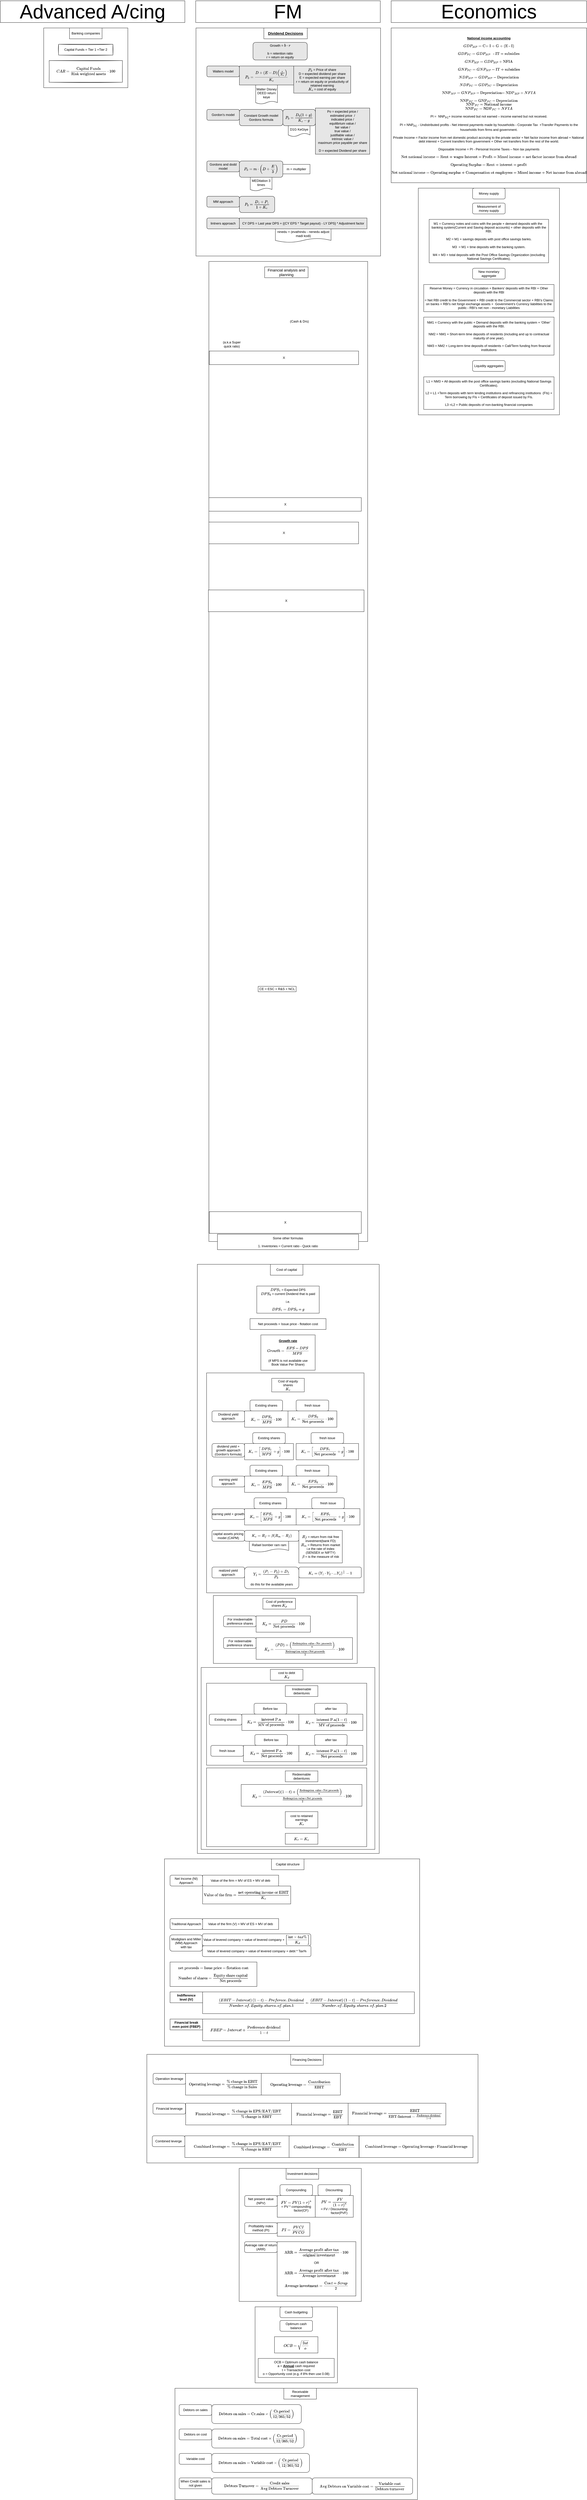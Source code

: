 <mxfile version="15.7.4" type="github"><diagram id="jhTEXQ1eLOPSTr9Yi_61" name="Page-1"><mxGraphModel dx="10997" dy="4533" grid="1" gridSize="10" guides="1" tooltips="1" connect="1" arrows="1" fold="1" page="1" pageScale="1" pageWidth="850" pageHeight="1100" math="1" shadow="0"><root><mxCell id="0"/><mxCell id="1" parent="0"/><mxCell id="O62dr573NKm8FtzhOf2Q-1" value="" style="rounded=0;whiteSpace=wrap;html=1;" parent="1" vertex="1"><mxGeometry x="-470" y="690" width="520" height="835" as="geometry"/></mxCell><mxCell id="O62dr573NKm8FtzhOf2Q-2" value="" style="rounded=0;whiteSpace=wrap;html=1;" parent="1" vertex="1"><mxGeometry x="-1366.45" y="8794" width="893.3" height="410" as="geometry"/></mxCell><mxCell id="O62dr573NKm8FtzhOf2Q-3" value="" style="rounded=0;whiteSpace=wrap;html=1;" parent="1" vertex="1"><mxGeometry x="-1071.3" y="8494" width="303.5" height="280" as="geometry"/></mxCell><mxCell id="O62dr573NKm8FtzhOf2Q-4" value="" style="rounded=0;whiteSpace=wrap;html=1;" parent="1" vertex="1"><mxGeometry x="-1130" y="7984" width="450" height="490" as="geometry"/></mxCell><mxCell id="O62dr573NKm8FtzhOf2Q-5" value="" style="rounded=0;whiteSpace=wrap;html=1;" parent="1" vertex="1"><mxGeometry x="-1470" y="7564" width="1220" height="400" as="geometry"/></mxCell><mxCell id="O62dr573NKm8FtzhOf2Q-6" value="" style="rounded=0;whiteSpace=wrap;html=1;" parent="1" vertex="1"><mxGeometry x="-1405" y="6844" width="940" height="690" as="geometry"/></mxCell><mxCell id="O62dr573NKm8FtzhOf2Q-7" value="" style="rounded=0;whiteSpace=wrap;html=1;" parent="1" vertex="1"><mxGeometry x="-1284" y="4654" width="670" height="2170" as="geometry"/></mxCell><mxCell id="O62dr573NKm8FtzhOf2Q-8" value="" style="rounded=0;whiteSpace=wrap;html=1;" parent="1" vertex="1"><mxGeometry x="-1270" y="6139" width="640" height="670" as="geometry"/></mxCell><mxCell id="O62dr573NKm8FtzhOf2Q-9" value="" style="rounded=0;whiteSpace=wrap;html=1;" parent="1" vertex="1"><mxGeometry x="-1250" y="6509" width="590" height="290" as="geometry"/></mxCell><mxCell id="O62dr573NKm8FtzhOf2Q-10" value="" style="rounded=0;whiteSpace=wrap;html=1;" parent="1" vertex="1"><mxGeometry x="-1250" y="6197" width="590" height="302" as="geometry"/></mxCell><mxCell id="O62dr573NKm8FtzhOf2Q-11" value="" style="rounded=0;whiteSpace=wrap;html=1;" parent="1" vertex="1"><mxGeometry x="-1225" y="5874" width="530" height="250" as="geometry"/></mxCell><mxCell id="O62dr573NKm8FtzhOf2Q-12" value="" style="rounded=0;whiteSpace=wrap;html=1;" parent="1" vertex="1"><mxGeometry x="-1250" y="5054" width="580" height="810" as="geometry"/></mxCell><mxCell id="O62dr573NKm8FtzhOf2Q-13" value="" style="rounded=0;whiteSpace=wrap;html=1;" parent="1" vertex="1"><mxGeometry x="-1241.5" y="960" width="585" height="3610" as="geometry"/></mxCell><mxCell id="O62dr573NKm8FtzhOf2Q-14" value="" style="rounded=0;whiteSpace=wrap;html=1;" parent="1" vertex="1"><mxGeometry x="-1850" y="100" width="310" height="220" as="geometry"/></mxCell><mxCell id="O62dr573NKm8FtzhOf2Q-17" value="&lt;div&gt;&lt;u&gt;&lt;b&gt;National income accounting&lt;/b&gt;&lt;/u&gt;&lt;br&gt;&lt;/div&gt;&lt;div&gt;&lt;br&gt;&lt;/div&gt;&lt;div&gt;`GDP_(MP) = \text{C+ I + G + (E - I)}`&lt;/div&gt;&lt;div&gt;&lt;br&gt;&lt;/div&gt;&lt;div&gt;`GDP_(FC)= GDP_(MP)\text{ - IT + subsidies}`&lt;/div&gt;&lt;div&gt;&lt;br&gt;&lt;/div&gt;&lt;div&gt;&lt;div&gt;`GNP_(MP) = GDP_(MP) + \text{NFIA}`&lt;/div&gt;&lt;div&gt;&lt;br&gt;&lt;/div&gt;&lt;div&gt;&lt;div&gt;`GNP_(FC) = GNP_(MP) - \text{IT + subsidies}`&lt;/div&gt;&lt;div&gt;&lt;br&gt;&lt;/div&gt;&lt;/div&gt;&lt;/div&gt;&lt;div&gt;`NDP_(MP) = GDP_(MP) - \text{Depreciation}`&lt;/div&gt;&lt;div&gt;&lt;br&gt;&lt;/div&gt;&lt;div&gt;`NDP_(FC) = GDP_(FC) - \text{Depreciation}`&lt;/div&gt;&lt;div&gt;&lt;br&gt;&lt;/div&gt;&lt;div&gt;&lt;div&gt;`\text{NNP}_(MP) = GNP_(MP) - \text{Depreciation}``= \text{NDP}_(MP)+NFIA`&lt;/div&gt;&lt;div&gt;&lt;br&gt;&lt;/div&gt;&lt;/div&gt;&lt;div&gt;`\text{NNP}_(FC) = \text{GNP}_(FC) - \text{Depreciation}`&lt;br&gt;`\text{NNP}_(FC)= \text{National income}`&lt;br&gt;`\text{NNP}_(FC)= \text{NDP}_(FC)+NFIA`&lt;/div&gt;&lt;div&gt;&lt;br&gt;&lt;/div&gt;&lt;div&gt;PI =&amp;nbsp; NNP&lt;sub&gt;FC&lt;/sub&gt;+ income received but not earned – income earned but not received.&lt;/div&gt;&lt;div&gt;&lt;br&gt;&lt;/div&gt;&lt;div&gt;&lt;div&gt;PI = NNP&lt;sub&gt;FC&lt;/sub&gt; - Undistributed profits - Net interest payments made by households - Corporate Tax&amp;nbsp; +Transfer Payments to the households from firms and government.&lt;/div&gt;&lt;div&gt;&lt;br&gt;&lt;/div&gt;&lt;div&gt;Private Income = Factor income from net domestic product accruing to the private sector + Net factor income from abroad + National&amp;nbsp; debt interest + Current transfers from government + Other net transfers from the rest of the world.&lt;/div&gt;&lt;div&gt;&lt;br&gt;&lt;/div&gt;&lt;/div&gt;&lt;div&gt;Disposable Income = PI - Personal Income Taxes – Non tax payments&lt;/div&gt;&lt;div&gt;&lt;br&gt;&lt;/div&gt;&lt;div&gt;`\text{Net national income} = \text{Rent + wages Interest + Profit + Mixed income + net factor income from abroad} `&lt;/div&gt;&lt;div&gt;&lt;br&gt;&lt;/div&gt;&lt;div&gt;`\text{Operating Surplus = Rent + interest + profit}`&lt;/div&gt;&lt;div&gt;&lt;br&gt;&lt;/div&gt;&lt;div&gt;`\text{Net national income} = \text{Operating surplus + Compensation ot employees + Mixed income + Net income from abroad}`&lt;br&gt;&lt;/div&gt;" style="rounded=0;whiteSpace=wrap;html=1;" parent="1" vertex="1"><mxGeometry x="-570" y="100" width="720" height="570" as="geometry"/></mxCell><mxCell id="O62dr573NKm8FtzhOf2Q-18" value="&lt;font style=&quot;font-size: 72px&quot;&gt;Economics&lt;/font&gt;" style="rounded=0;whiteSpace=wrap;html=1;" parent="1" vertex="1"><mxGeometry x="-570" width="720" height="80" as="geometry"/></mxCell><mxCell id="O62dr573NKm8FtzhOf2Q-19" value="&lt;font style=&quot;font-size: 72px&quot;&gt;FM&lt;/font&gt;" style="rounded=0;whiteSpace=wrap;html=1;" parent="1" vertex="1"><mxGeometry x="-1290" width="680" height="80" as="geometry"/></mxCell><mxCell id="O62dr573NKm8FtzhOf2Q-20" value="" style="group" parent="1" vertex="1" connectable="0"><mxGeometry x="-1289" y="100" width="680" height="840" as="geometry"/></mxCell><mxCell id="O62dr573NKm8FtzhOf2Q-21" value="" style="rounded=0;whiteSpace=wrap;html=1;fontSize=72;" parent="O62dr573NKm8FtzhOf2Q-20" vertex="1"><mxGeometry width="680" height="840" as="geometry"/></mxCell><mxCell id="O62dr573NKm8FtzhOf2Q-22" value="Gordons and dodd model" style="rounded=1;whiteSpace=wrap;html=1;fillColor=#E6E6E6;" parent="O62dr573NKm8FtzhOf2Q-20" vertex="1"><mxGeometry x="40" y="490" width="120" height="40" as="geometry"/></mxCell><mxCell id="O62dr573NKm8FtzhOf2Q-23" value="Gordon's model" style="rounded=1;whiteSpace=wrap;html=1;fillColor=#E6E6E6;" parent="O62dr573NKm8FtzhOf2Q-20" vertex="1"><mxGeometry x="40" y="300" width="120" height="40" as="geometry"/></mxCell><mxCell id="O62dr573NKm8FtzhOf2Q-24" value="Walters model" style="rounded=1;whiteSpace=wrap;html=1;fillColor=#E6E6E6;" parent="O62dr573NKm8FtzhOf2Q-20" vertex="1"><mxGeometry x="40" y="140" width="120" height="40" as="geometry"/></mxCell><mxCell id="O62dr573NKm8FtzhOf2Q-25" value="MM approach" style="rounded=1;whiteSpace=wrap;html=1;fillColor=#E6E6E6;" parent="O62dr573NKm8FtzhOf2Q-20" vertex="1"><mxGeometry x="40" y="620" width="120" height="40" as="geometry"/></mxCell><mxCell id="O62dr573NKm8FtzhOf2Q-26" value="lintners approach" style="rounded=1;whiteSpace=wrap;html=1;fillColor=#E6E6E6;" parent="O62dr573NKm8FtzhOf2Q-20" vertex="1"><mxGeometry x="40" y="700" width="120" height="40" as="geometry"/></mxCell><mxCell id="O62dr573NKm8FtzhOf2Q-27" value="&lt;div&gt;Po = expected price / &lt;br&gt;&lt;/div&gt;&lt;div&gt;estimated price&amp;nbsp; / &lt;br&gt;&lt;/div&gt;&lt;div&gt;indicated price / &lt;br&gt;&lt;/div&gt;&lt;div&gt;equilibrium value /&lt;/div&gt;&lt;div&gt; fair value /&lt;/div&gt;&lt;div&gt; true value /&lt;/div&gt;&lt;div&gt; justifiable value /&lt;/div&gt;&lt;div&gt; intrinsic value /&lt;/div&gt;&lt;div&gt; maximum price payable per share&lt;/div&gt;&lt;br&gt;D = expected Dividend per share" style="rounded=0;whiteSpace=wrap;html=1;fillColor=#E6E6E6;" parent="O62dr573NKm8FtzhOf2Q-20" vertex="1"><mxGeometry x="440" y="295" width="200" height="170" as="geometry"/></mxCell><mxCell id="O62dr573NKm8FtzhOf2Q-28" value="&lt;div&gt;Constant Growth model&lt;/div&gt;&lt;div&gt;Gordons formula&lt;br&gt;&lt;/div&gt;" style="rounded=1;whiteSpace=wrap;html=1;fillColor=#E6E6E6;" parent="O62dr573NKm8FtzhOf2Q-20" vertex="1"><mxGeometry x="160" y="300" width="160" height="60" as="geometry"/></mxCell><mxCell id="O62dr573NKm8FtzhOf2Q-29" value="`P_0 = (D_0(1+g))/(K_e-g)`" style="rounded=1;whiteSpace=wrap;html=1;fillColor=#E6E6E6;" parent="O62dr573NKm8FtzhOf2Q-20" vertex="1"><mxGeometry x="320" y="300" width="120" height="60" as="geometry"/></mxCell><mxCell id="O62dr573NKm8FtzhOf2Q-30" value="`P_0 = (D + (E-D)(r/K_e))/K_e `" style="rounded=0;whiteSpace=wrap;html=1;fillColor=#E6E6E6;" parent="O62dr573NKm8FtzhOf2Q-20" vertex="1"><mxGeometry x="160" y="140" width="200" height="70" as="geometry"/></mxCell><mxCell id="O62dr573NKm8FtzhOf2Q-31" value="&lt;div&gt;`P_0` = Price of share&lt;br&gt;&lt;/div&gt;&lt;div&gt;D = expected dividend per share&lt;br&gt;&lt;/div&gt;&lt;div&gt;E = expected earning per share&lt;br&gt;&lt;/div&gt;&lt;div&gt;r = return on equity or productivity of retained earning&lt;/div&gt;&lt;div&gt;`K_e` = cost of equity&lt;br&gt;&lt;/div&gt;" style="rounded=0;whiteSpace=wrap;html=1;fillColor=#E6E6E6;" parent="O62dr573NKm8FtzhOf2Q-20" vertex="1"><mxGeometry x="360" y="140" width="210" height="100" as="geometry"/></mxCell><mxCell id="O62dr573NKm8FtzhOf2Q-32" value="`P_0 = (D_1 + P_1)/(1 + K_e)`" style="rounded=1;whiteSpace=wrap;html=1;fillColor=#E6E6E6;" parent="O62dr573NKm8FtzhOf2Q-20" vertex="1"><mxGeometry x="160" y="620" width="130" height="60" as="geometry"/></mxCell><mxCell id="O62dr573NKm8FtzhOf2Q-33" value="`P_0 = m * (D+E/3)`" style="rounded=1;whiteSpace=wrap;html=1;fillColor=#E6E6E6;" parent="O62dr573NKm8FtzhOf2Q-20" vertex="1"><mxGeometry x="160" y="490" width="160" height="60" as="geometry"/></mxCell><mxCell id="O62dr573NKm8FtzhOf2Q-34" value="m = multiplier" style="rounded=0;whiteSpace=wrap;html=1;" parent="O62dr573NKm8FtzhOf2Q-20" vertex="1"><mxGeometry x="320" y="502.5" width="100" height="35" as="geometry"/></mxCell><mxCell id="O62dr573NKm8FtzhOf2Q-35" value="&lt;div&gt;Growth = `b * r`&lt;/div&gt;&lt;div&gt;&lt;br&gt;&lt;/div&gt;&lt;div&gt;b = retention ratio&lt;/div&gt;&lt;div&gt;r = return on equity&lt;br&gt;&lt;/div&gt;" style="rounded=1;whiteSpace=wrap;html=1;fillColor=#E6E6E6;" parent="O62dr573NKm8FtzhOf2Q-20" vertex="1"><mxGeometry x="210" y="53" width="200" height="65" as="geometry"/></mxCell><mxCell id="O62dr573NKm8FtzhOf2Q-36" value="CY DPS = Last year DPS + {(CY EPS * Target payout) - LY DPS} * Adjustment factor" style="rounded=0;whiteSpace=wrap;html=1;fillColor=#E6E6E6;" parent="O62dr573NKm8FtzhOf2Q-20" vertex="1"><mxGeometry x="160" y="700" width="470" height="40" as="geometry"/></mxCell><mxCell id="O62dr573NKm8FtzhOf2Q-37" value="D1G KeGiye" style="shape=document;whiteSpace=wrap;html=1;boundedLbl=1;" parent="O62dr573NKm8FtzhOf2Q-20" vertex="1"><mxGeometry x="340" y="360" width="80" height="40" as="geometry"/></mxCell><mxCell id="O62dr573NKm8FtzhOf2Q-38" value="Walter Disney DEED return keye " style="shape=document;whiteSpace=wrap;html=1;boundedLbl=1;size=0.143;" parent="O62dr573NKm8FtzhOf2Q-20" vertex="1"><mxGeometry x="220" y="210" width="80" height="70" as="geometry"/></mxCell><mxCell id="O62dr573NKm8FtzhOf2Q-39" value="MEDitation 3 times" style="shape=document;whiteSpace=wrap;html=1;boundedLbl=1;size=0.2;" parent="O62dr573NKm8FtzhOf2Q-20" vertex="1"><mxGeometry x="200" y="550" width="80" height="50" as="geometry"/></mxCell><mxCell id="O62dr573NKm8FtzhOf2Q-40" value="ninedu + (evathindu - nenedu adjust madi kodi)" style="shape=document;whiteSpace=wrap;html=1;boundedLbl=1;" parent="O62dr573NKm8FtzhOf2Q-20" vertex="1"><mxGeometry x="292.5" y="740" width="205" height="50" as="geometry"/></mxCell><mxCell id="O62dr573NKm8FtzhOf2Q-41" value="&lt;u&gt;&lt;b&gt;Dividend Decisions&lt;/b&gt;&lt;/u&gt;" style="rounded=0;whiteSpace=wrap;html=1;fontSize=14;" parent="O62dr573NKm8FtzhOf2Q-20" vertex="1"><mxGeometry x="250" width="160" height="40" as="geometry"/></mxCell><mxCell id="O62dr573NKm8FtzhOf2Q-88" value="&amp;nbsp;" style="text;whiteSpace=wrap;html=1;fontSize=14;" parent="1" vertex="1"><mxGeometry x="-1130" y="870" width="30" height="30" as="geometry"/></mxCell><mxCell id="O62dr573NKm8FtzhOf2Q-140" value="Capital Funds = Tier 1 +Tier 2" style="rounded=0;whiteSpace=wrap;html=1;comic=0;pointerEvents=1;sketch=1;" parent="1" vertex="1"><mxGeometry x="-1795" y="160" width="200" height="40" as="geometry"/></mxCell><mxCell id="O62dr573NKm8FtzhOf2Q-141" value="`CAR = \text{Capital Funds}/\text{Risk weighted assets}*100`" style="rounded=0;whiteSpace=wrap;html=1;comic=0;pointerEvents=1;sketch=1;" parent="1" vertex="1"><mxGeometry x="-1830" y="220" width="270" height="80" as="geometry"/></mxCell><mxCell id="O62dr573NKm8FtzhOf2Q-142" value="Banking companies" style="rounded=0;whiteSpace=wrap;html=1;" parent="1" vertex="1"><mxGeometry x="-1755" y="100" width="120" height="40" as="geometry"/></mxCell><mxCell id="O62dr573NKm8FtzhOf2Q-143" value="&lt;font style=&quot;font-size: 72px&quot;&gt;Advanced A/cing&lt;br&gt;&lt;/font&gt;" style="rounded=0;whiteSpace=wrap;html=1;" parent="1" vertex="1"><mxGeometry x="-2010" width="680" height="80" as="geometry"/></mxCell><mxCell id="O62dr573NKm8FtzhOf2Q-150" value="&lt;div&gt;Some other formulas&lt;/div&gt;&lt;div&gt;&lt;br&gt;&lt;/div&gt;&lt;div&gt;1. Inventories = Current ratio - Quick ratio&lt;br&gt;&lt;/div&gt;" style="rounded=0;whiteSpace=wrap;html=1;" parent="1" vertex="1"><mxGeometry x="-1210" y="4543" width="520" height="57" as="geometry"/></mxCell><mxCell id="O62dr573NKm8FtzhOf2Q-151" value="Financial analysis and planning" style="rounded=0;whiteSpace=wrap;html=1;fontSize=14;" parent="1" vertex="1"><mxGeometry x="-1036" y="980" width="160" height="40" as="geometry"/></mxCell><mxCell id="O62dr573NKm8FtzhOf2Q-152" value="&lt;div&gt;Cost of equity &lt;br&gt;&lt;/div&gt;&lt;div&gt;shares&lt;/div&gt;&lt;div&gt;&lt;b&gt;`K_e`&lt;/b&gt;&lt;br&gt;&lt;/div&gt;" style="rounded=0;whiteSpace=wrap;html=1;" parent="1" vertex="1"><mxGeometry x="-1010" y="5074" width="120" height="50" as="geometry"/></mxCell><mxCell id="O62dr573NKm8FtzhOf2Q-153" value="Cost of preference shares `K_p`" style="rounded=0;whiteSpace=wrap;html=1;" parent="1" vertex="1"><mxGeometry x="-1042.5" y="5884" width="120" height="40" as="geometry"/></mxCell><mxCell id="O62dr573NKm8FtzhOf2Q-154" value="&lt;div&gt;cost to debt&lt;br&gt;&lt;/div&gt;&lt;div&gt;`K_d`&lt;br&gt;&lt;/div&gt;" style="rounded=0;whiteSpace=wrap;html=1;" parent="1" vertex="1"><mxGeometry x="-1015" y="6146" width="120" height="40" as="geometry"/></mxCell><mxCell id="O62dr573NKm8FtzhOf2Q-155" value="Existing shares" style="rounded=1;whiteSpace=wrap;html=1;" parent="1" vertex="1"><mxGeometry x="-1090" y="5154" width="120" height="40" as="geometry"/></mxCell><mxCell id="O62dr573NKm8FtzhOf2Q-156" value="fresh issue" style="rounded=1;whiteSpace=wrap;html=1;" parent="1" vertex="1"><mxGeometry x="-920" y="5154" width="120" height="40" as="geometry"/></mxCell><mxCell id="O62dr573NKm8FtzhOf2Q-157" value="realized yield approach" style="rounded=1;whiteSpace=wrap;html=1;" parent="1" vertex="1"><mxGeometry x="-1230" y="5769" width="120" height="40" as="geometry"/></mxCell><mxCell id="O62dr573NKm8FtzhOf2Q-158" value="Dividend yield approach" style="rounded=1;whiteSpace=wrap;html=1;" parent="1" vertex="1"><mxGeometry x="-1230" y="5194" width="120" height="40" as="geometry"/></mxCell><mxCell id="O62dr573NKm8FtzhOf2Q-159" value="capital assets pricing model (CAPM)" style="rounded=1;whiteSpace=wrap;html=1;" parent="1" vertex="1"><mxGeometry x="-1230" y="5634" width="120" height="40" as="geometry"/></mxCell><mxCell id="O62dr573NKm8FtzhOf2Q-160" value="&lt;div&gt;dividend yield + growth approach&lt;/div&gt;&lt;div&gt;(Gordon's formula)&lt;br&gt;&lt;/div&gt;" style="rounded=1;whiteSpace=wrap;html=1;" parent="1" vertex="1"><mxGeometry x="-1230" y="5314" width="120" height="50" as="geometry"/></mxCell><mxCell id="O62dr573NKm8FtzhOf2Q-161" value="earning yield approach " style="rounded=1;whiteSpace=wrap;html=1;" parent="1" vertex="1"><mxGeometry x="-1230" y="5434" width="120" height="40" as="geometry"/></mxCell><mxCell id="O62dr573NKm8FtzhOf2Q-162" value="earning yield + growth" style="rounded=1;whiteSpace=wrap;html=1;" parent="1" vertex="1"><mxGeometry x="-1230" y="5554" width="120" height="40" as="geometry"/></mxCell><mxCell id="O62dr573NKm8FtzhOf2Q-163" value="`K_e = (DPS_0)/(MPS)*100`" style="whiteSpace=wrap;html=1;" parent="1" vertex="1"><mxGeometry x="-1110" y="5194" width="160" height="60" as="geometry"/></mxCell><mxCell id="O62dr573NKm8FtzhOf2Q-164" value="`K_e = (DPS_0)/(\text{Net proceeds})*100`" style="whiteSpace=wrap;html=1;" parent="1" vertex="1"><mxGeometry x="-950" y="5194" width="180" height="60" as="geometry"/></mxCell><mxCell id="O62dr573NKm8FtzhOf2Q-165" value="&lt;div&gt;`DPS_1` = Expected DPS&lt;/div&gt;&lt;div&gt;`DPS_0` = current Dividend that is paid&lt;br&gt;&lt;/div&gt;&lt;div&gt;&lt;br&gt;&lt;/div&gt;&lt;div&gt;i.e.&lt;/div&gt;&lt;div&gt;&lt;br&gt;&lt;/div&gt;&lt;div&gt;`DPS_1 = DPS_0 + g`&lt;br&gt;&lt;/div&gt;" style="rounded=0;whiteSpace=wrap;html=1;" parent="1" vertex="1"><mxGeometry x="-1065" y="4734" width="230" height="100" as="geometry"/></mxCell><mxCell id="O62dr573NKm8FtzhOf2Q-166" value="Net proceeds = Issue price - flotation cost" style="rounded=0;whiteSpace=wrap;html=1;" parent="1" vertex="1"><mxGeometry x="-1090" y="4854" width="280" height="40" as="geometry"/></mxCell><mxCell id="O62dr573NKm8FtzhOf2Q-167" value="Existing shares" style="rounded=1;whiteSpace=wrap;html=1;" parent="1" vertex="1"><mxGeometry x="-1080" y="5274" width="120" height="40" as="geometry"/></mxCell><mxCell id="O62dr573NKm8FtzhOf2Q-168" value="fresh issue" style="rounded=1;whiteSpace=wrap;html=1;" parent="1" vertex="1"><mxGeometry x="-865" y="5274" width="120" height="40" as="geometry"/></mxCell><mxCell id="O62dr573NKm8FtzhOf2Q-169" value="`K_e = [(DPS_1)/(MPS)+g]*100`" style="whiteSpace=wrap;html=1;" parent="1" vertex="1"><mxGeometry x="-1110" y="5314" width="180" height="60" as="geometry"/></mxCell><mxCell id="O62dr573NKm8FtzhOf2Q-170" value="`K_e = [(DPS_1)/(\text{Net proceeds})+g ]*100`" style="whiteSpace=wrap;html=1;" parent="1" vertex="1"><mxGeometry x="-920" y="5314" width="230" height="60" as="geometry"/></mxCell><mxCell id="O62dr573NKm8FtzhOf2Q-171" value="Existing shares" style="rounded=1;whiteSpace=wrap;html=1;" parent="1" vertex="1"><mxGeometry x="-1090" y="5394" width="120" height="40" as="geometry"/></mxCell><mxCell id="O62dr573NKm8FtzhOf2Q-172" value="fresh issue" style="rounded=1;whiteSpace=wrap;html=1;" parent="1" vertex="1"><mxGeometry x="-920" y="5394" width="120" height="40" as="geometry"/></mxCell><mxCell id="O62dr573NKm8FtzhOf2Q-173" value="`K_e = (EPS_0)/(MPS)*100`" style="whiteSpace=wrap;html=1;" parent="1" vertex="1"><mxGeometry x="-1110" y="5434" width="160" height="60" as="geometry"/></mxCell><mxCell id="O62dr573NKm8FtzhOf2Q-174" value="`K_e = (EPS_0)/(\text{Net proceeds})*100`" style="whiteSpace=wrap;html=1;" parent="1" vertex="1"><mxGeometry x="-950" y="5434" width="180" height="60" as="geometry"/></mxCell><mxCell id="O62dr573NKm8FtzhOf2Q-175" value="Existing shares" style="rounded=1;whiteSpace=wrap;html=1;" parent="1" vertex="1"><mxGeometry x="-1075" y="5514" width="120" height="40" as="geometry"/></mxCell><mxCell id="O62dr573NKm8FtzhOf2Q-176" value="fresh issue" style="rounded=1;whiteSpace=wrap;html=1;" parent="1" vertex="1"><mxGeometry x="-862.5" y="5514" width="120" height="40" as="geometry"/></mxCell><mxCell id="O62dr573NKm8FtzhOf2Q-177" value="`K_e = [(EPS_1)/(MPS)+g]*100`" style="whiteSpace=wrap;html=1;" parent="1" vertex="1"><mxGeometry x="-1110" y="5554" width="190" height="60" as="geometry"/></mxCell><mxCell id="O62dr573NKm8FtzhOf2Q-178" value="`K_e = [(EPS_1)/(\text{Net proceeds})+g ]*100`" style="whiteSpace=wrap;html=1;" parent="1" vertex="1"><mxGeometry x="-920" y="5554" width="235" height="60" as="geometry"/></mxCell><mxCell id="O62dr573NKm8FtzhOf2Q-179" value="`K_p = (PD)/(\text{Net proceeds})*100`" style="whiteSpace=wrap;html=1;" parent="1" vertex="1"><mxGeometry x="-1067.5" y="5949" width="200" height="60" as="geometry"/></mxCell><mxCell id="O62dr573NKm8FtzhOf2Q-180" value="Existing shares" style="rounded=1;whiteSpace=wrap;html=1;" parent="1" vertex="1"><mxGeometry x="-1240" y="6311" width="120" height="40" as="geometry"/></mxCell><mxCell id="O62dr573NKm8FtzhOf2Q-181" value="fresh issue" style="rounded=1;whiteSpace=wrap;html=1;" parent="1" vertex="1"><mxGeometry x="-1234.25" y="6426" width="120" height="40" as="geometry"/></mxCell><mxCell id="O62dr573NKm8FtzhOf2Q-182" value="`K_d = (\text{interest P.a})/(\text{Net proceeds})*100`" style="whiteSpace=wrap;html=1;" parent="1" vertex="1"><mxGeometry x="-1114.25" y="6426" width="204.25" height="60" as="geometry"/></mxCell><mxCell id="O62dr573NKm8FtzhOf2Q-183" value="Before tax" style="rounded=1;whiteSpace=wrap;html=1;" parent="1" vertex="1"><mxGeometry x="-1075" y="6271" width="120" height="40" as="geometry"/></mxCell><mxCell id="O62dr573NKm8FtzhOf2Q-184" value="after tax" style="rounded=1;whiteSpace=wrap;html=1;" parent="1" vertex="1"><mxGeometry x="-852.13" y="6271" width="120" height="40" as="geometry"/></mxCell><mxCell id="O62dr573NKm8FtzhOf2Q-185" value="Before tax" style="rounded=1;whiteSpace=wrap;html=1;" parent="1" vertex="1"><mxGeometry x="-1072.12" y="6386" width="120" height="40" as="geometry"/></mxCell><mxCell id="O62dr573NKm8FtzhOf2Q-186" value="after tax" style="rounded=1;whiteSpace=wrap;html=1;" parent="1" vertex="1"><mxGeometry x="-852.13" y="6386" width="120" height="40" as="geometry"/></mxCell><mxCell id="O62dr573NKm8FtzhOf2Q-187" value="`K_d = (\text{interest P.a} (1-t))/(\text{Net proceeds})*100`" style="whiteSpace=wrap;html=1;" parent="1" vertex="1"><mxGeometry x="-910" y="6426" width="235.75" height="60" as="geometry"/></mxCell><mxCell id="O62dr573NKm8FtzhOf2Q-188" value="`K_d = (\text{interest P.a})/(\text{MV of proceeds})*100`" style="whiteSpace=wrap;html=1;" parent="1" vertex="1"><mxGeometry x="-1120" y="6311" width="210" height="60" as="geometry"/></mxCell><mxCell id="O62dr573NKm8FtzhOf2Q-189" value="`K_d = (\text{interest P.a} (1-t))/(\text{MV of proceeds})*100`" style="whiteSpace=wrap;html=1;" parent="1" vertex="1"><mxGeometry x="-910" y="6311" width="235.75" height="60" as="geometry"/></mxCell><mxCell id="O62dr573NKm8FtzhOf2Q-190" value="&lt;div&gt;cost to retained earnings&lt;/div&gt;&lt;div&gt;`K_r`&lt;br&gt;&lt;/div&gt;" style="rounded=0;whiteSpace=wrap;html=1;" parent="1" vertex="1"><mxGeometry x="-960" y="6670" width="120" height="60" as="geometry"/></mxCell><mxCell id="O62dr573NKm8FtzhOf2Q-191" value="`K_r = K_e`" style="rounded=0;whiteSpace=wrap;html=1;" parent="1" vertex="1"><mxGeometry x="-960" y="6750" width="120" height="40" as="geometry"/></mxCell><mxCell id="O62dr573NKm8FtzhOf2Q-192" value="&lt;div&gt;&lt;u&gt;&lt;b&gt;Growth rate&lt;/b&gt;&lt;/u&gt;&lt;/div&gt;&lt;div&gt;&lt;br&gt;&lt;/div&gt;&lt;div&gt;`Growth = (EPS - DPS)/(MPS)`&lt;br&gt;&lt;/div&gt;&lt;div&gt;&lt;br&gt;&lt;/div&gt;&lt;div&gt;(if MPS is not available use &lt;br&gt;&lt;/div&gt;&lt;div&gt;Book Value Per Share)&lt;br&gt;&lt;/div&gt;" style="rounded=0;whiteSpace=wrap;html=1;" parent="1" vertex="1"><mxGeometry x="-1050" y="4914" width="200" height="130" as="geometry"/></mxCell><mxCell id="O62dr573NKm8FtzhOf2Q-193" value="For irredeemable preference shares" style="rounded=1;whiteSpace=wrap;html=1;" parent="1" vertex="1"><mxGeometry x="-1187.5" y="5949" width="120" height="40" as="geometry"/></mxCell><mxCell id="O62dr573NKm8FtzhOf2Q-194" value="For redeemable preference shares" style="rounded=1;whiteSpace=wrap;html=1;" parent="1" vertex="1"><mxGeometry x="-1187.5" y="6029" width="120" height="40" as="geometry"/></mxCell><mxCell id="O62dr573NKm8FtzhOf2Q-195" value="`K_p = ((PD)+((\text{Redemption value} - \text{Net proceeds})/n))/((\text{Redemption value}+\text{Net proceeds})/2)*100`" style="whiteSpace=wrap;html=1;" parent="1" vertex="1"><mxGeometry x="-1067.5" y="6029" width="355" height="80" as="geometry"/></mxCell><mxCell id="O62dr573NKm8FtzhOf2Q-196" value="Redeemable debentures" style="rounded=0;whiteSpace=wrap;html=1;" parent="1" vertex="1"><mxGeometry x="-960" y="6520" width="120" height="40" as="geometry"/></mxCell><mxCell id="O62dr573NKm8FtzhOf2Q-197" value="Irredeemable debentures" style="rounded=0;whiteSpace=wrap;html=1;" parent="1" vertex="1"><mxGeometry x="-960" y="6206" width="120" height="40" as="geometry"/></mxCell><mxCell id="O62dr573NKm8FtzhOf2Q-198" value="`K_p = ((Interest)(1-t)+((\text{Redemption value} - \text{Net proceeds})/n))/((\text{Redemption value}+\text{Net proceeds})/2)*100`" style="whiteSpace=wrap;html=1;" parent="1" vertex="1"><mxGeometry x="-1122.5" y="6570" width="445" height="80" as="geometry"/></mxCell><mxCell id="O62dr573NKm8FtzhOf2Q-199" value="&lt;div&gt;`Y_1 = ((P_1-P_0)+D_1)/P_0`&lt;/div&gt;&lt;div&gt;&lt;br&gt;&lt;/div&gt;&lt;div&gt;do this for the available years&lt;br&gt;&lt;/div&gt;" style="rounded=1;whiteSpace=wrap;html=1;" parent="1" vertex="1"><mxGeometry x="-1110" y="5769" width="200" height="80" as="geometry"/></mxCell><mxCell id="O62dr573NKm8FtzhOf2Q-200" value="`K_e = (Y_1*Y_2*...Y_x)^(1/n) - 1`" style="rounded=1;whiteSpace=wrap;html=1;" parent="1" vertex="1"><mxGeometry x="-910" y="5769" width="230" height="40" as="geometry"/></mxCell><mxCell id="O62dr573NKm8FtzhOf2Q-201" value="`K_e = R_f + beta (R_m - R_f)`" style="rounded=1;whiteSpace=wrap;html=1;" parent="1" vertex="1"><mxGeometry x="-1110" y="5634" width="200" height="40" as="geometry"/></mxCell><mxCell id="O62dr573NKm8FtzhOf2Q-202" value="&lt;div&gt;`R_f` = return from risk free investment(bank FD)&lt;/div&gt;&lt;div&gt;`R_m` = Returns from market i.e the rate of index (SENSEX or NIFTY)&lt;/div&gt;&lt;div&gt;`beta` = is the measure of risk&lt;br&gt; &lt;/div&gt;" style="rounded=0;whiteSpace=wrap;html=1;" parent="1" vertex="1"><mxGeometry x="-910" y="5634" width="160" height="120" as="geometry"/></mxCell><mxCell id="O62dr573NKm8FtzhOf2Q-203" value="Cost of capital" style="rounded=0;whiteSpace=wrap;html=1;" parent="1" vertex="1"><mxGeometry x="-1015" y="4654" width="120" height="40" as="geometry"/></mxCell><mxCell id="O62dr573NKm8FtzhOf2Q-204" value="$$\dfrac{\left( EBIT-Interest\right) \left( 1-t\right) -Preferece.Dividend}{Number.of.Equity.shares.of.plan.1}=\dfrac{\left( EBIT-Interest\right) \left( 1-t\right) -Preference.Dividend}{Number.of.Equity.shares.of.plan.2}$$" style="rounded=0;whiteSpace=wrap;html=1;" parent="1" vertex="1"><mxGeometry x="-1264.55" y="7334" width="780" height="80" as="geometry"/></mxCell><mxCell id="O62dr573NKm8FtzhOf2Q-205" value="`FBEP = Interest + \text{Preference dividend}/(1-t)`" style="rounded=0;whiteSpace=wrap;html=1;" parent="1" vertex="1"><mxGeometry x="-1264.55" y="7434" width="320" height="80" as="geometry"/></mxCell><mxCell id="O62dr573NKm8FtzhOf2Q-206" value="&lt;div&gt;`\text{net proceeds} = \text{Issue price} - \text{flotation cost}`&lt;/div&gt;&lt;div&gt;&lt;br&gt;&lt;/div&gt;&lt;div&gt;`\text{Number of shares} = \text{Equity share capital} / \text{Net proceeds}`&lt;br&gt;&lt;/div&gt;" style="rounded=0;whiteSpace=wrap;html=1;" parent="1" vertex="1"><mxGeometry x="-1384.55" y="7224" width="320" height="90" as="geometry"/></mxCell><mxCell id="O62dr573NKm8FtzhOf2Q-207" value="&lt;div&gt;Indifference&lt;/div&gt;&lt;div&gt; level (IV)&lt;/div&gt;" style="swimlane;startSize=40;fontFamily=Helvetica;fontSize=12;fontColor=#000000;align=center;strokeColor=#000000;fillColor=#ffffff;html=1;" parent="1" vertex="1" collapsed="1"><mxGeometry x="-1384.55" y="7334" width="120" height="40" as="geometry"><mxRectangle x="360" y="520" width="220" height="120" as="alternateBounds"/></mxGeometry></mxCell><mxCell id="O62dr573NKm8FtzhOf2Q-208" value="&lt;div&gt;At this point the &lt;br&gt;&lt;/div&gt;&lt;div&gt;EPS of Plan 1 = EPS of Plan 2&lt;/div&gt;&lt;div&gt;&lt;br&gt;&lt;/div&gt;&lt;div&gt;hence the plans are indifferent and you can use any plan.&lt;br&gt;&lt;/div&gt;" style="rounded=0;whiteSpace=wrap;html=1;" parent="O62dr573NKm8FtzhOf2Q-207" vertex="1"><mxGeometry y="40" width="220" height="80" as="geometry"/></mxCell><mxCell id="O62dr573NKm8FtzhOf2Q-209" value="&lt;div&gt;Financial break &lt;br&gt;&lt;/div&gt;&lt;div&gt;even point (FBEP)&lt;/div&gt;" style="swimlane;startSize=40;fontFamily=Helvetica;fontSize=12;fontColor=#000000;align=center;strokeColor=#000000;fillColor=#ffffff;html=1;" parent="1" vertex="1" collapsed="1"><mxGeometry x="-1384.55" y="7434" width="120" height="40" as="geometry"><mxRectangle x="360" y="680" width="230" height="140" as="alternateBounds"/></mxGeometry></mxCell><mxCell id="O62dr573NKm8FtzhOf2Q-210" value="&lt;div&gt;it is the level of EBIT where &lt;br&gt;&lt;/div&gt;&lt;div&gt;EPS = 0&lt;/div&gt;&lt;div&gt;&lt;br&gt;&lt;/div&gt;&lt;div&gt;this is the minimum EBIT that the firm has to generate or their share holders &lt;br&gt;&lt;/div&gt;&lt;div&gt;will take loss&lt;br&gt;&lt;/div&gt;" style="rounded=0;whiteSpace=wrap;html=1;" parent="O62dr573NKm8FtzhOf2Q-209" vertex="1"><mxGeometry y="40" width="230" height="100" as="geometry"/></mxCell><mxCell id="O62dr573NKm8FtzhOf2Q-211" value="Traditional Approach" style="rounded=1;whiteSpace=wrap;html=1;" parent="1" vertex="1"><mxGeometry x="-1384.55" y="7064" width="120" height="40" as="geometry"/></mxCell><mxCell id="O62dr573NKm8FtzhOf2Q-212" value="Net Income (NI) Approach" style="rounded=1;whiteSpace=wrap;html=1;" parent="1" vertex="1"><mxGeometry x="-1384.55" y="6904" width="120" height="40" as="geometry"/></mxCell><mxCell id="O62dr573NKm8FtzhOf2Q-213" value="&lt;div&gt;Modigliani and Miller (MM) Approach&lt;/div&gt;&lt;div&gt;with tax&lt;/div&gt;" style="rounded=1;whiteSpace=wrap;html=1;" parent="1" vertex="1"><mxGeometry x="-1385.44" y="7124" width="120" height="60" as="geometry"/></mxCell><mxCell id="O62dr573NKm8FtzhOf2Q-215" value="Value of the firm = MV of ES + MV of deb" style="rounded=0;whiteSpace=wrap;html=1;" parent="1" vertex="1"><mxGeometry x="-1264.55" y="6904" width="280" height="40" as="geometry"/></mxCell><mxCell id="O62dr573NKm8FtzhOf2Q-216" value="Value of the firm (V) = MV of ES + MV of deb" style="rounded=0;whiteSpace=wrap;html=1;" parent="1" vertex="1"><mxGeometry x="-1264.55" y="7064" width="280" height="40" as="geometry"/></mxCell><mxCell id="O62dr573NKm8FtzhOf2Q-217" value="`\text{Value of the firm} = \text{net operating income or EBIT}/K_o`" style="rounded=0;whiteSpace=wrap;html=1;" parent="1" vertex="1"><mxGeometry x="-1264.55" y="6944" width="324.55" height="66" as="geometry"/></mxCell><mxCell id="O62dr573NKm8FtzhOf2Q-218" value="Value of levered company = value of levered company + `[(\text{int} xx tax%)/K_d]`" style="rounded=1;whiteSpace=wrap;html=1;" parent="1" vertex="1"><mxGeometry x="-1265.91" y="7120" width="400" height="44" as="geometry"/></mxCell><mxCell id="O62dr573NKm8FtzhOf2Q-219" value="Value of levered company = value of levered company + debt * Tax%" style="rounded=1;whiteSpace=wrap;html=1;" parent="1" vertex="1"><mxGeometry x="-1265.44" y="7164" width="400" height="40" as="geometry"/></mxCell><mxCell id="O62dr573NKm8FtzhOf2Q-220" value="Capital structure" style="rounded=0;whiteSpace=wrap;html=1;" parent="1" vertex="1"><mxGeometry x="-1011" y="6844" width="120" height="40" as="geometry"/></mxCell><mxCell id="O62dr573NKm8FtzhOf2Q-221" value="Operation leverage" style="rounded=1;whiteSpace=wrap;html=1;" parent="1" vertex="1"><mxGeometry x="-1447.02" y="7634" width="120" height="40" as="geometry"/></mxCell><mxCell id="O62dr573NKm8FtzhOf2Q-222" value="Financial leverage" style="rounded=1;whiteSpace=wrap;html=1;" parent="1" vertex="1"><mxGeometry x="-1447.47" y="7744" width="120" height="40" as="geometry"/></mxCell><mxCell id="O62dr573NKm8FtzhOf2Q-223" value="`\text{Operating leverage} = (\text{% change in EBIT})/(\text{% change in Sales})`" style="rounded=0;whiteSpace=wrap;html=1;" parent="1" vertex="1"><mxGeometry x="-1327.47" y="7634" width="278.97" height="80" as="geometry"/></mxCell><mxCell id="O62dr573NKm8FtzhOf2Q-224" value="`\text{Financial leverage} = (\text{% change in EPS/EAT/EBT})/(\text{% change in EBIT})`" style="rounded=0;whiteSpace=wrap;html=1;" parent="1" vertex="1"><mxGeometry x="-1327.02" y="7744" width="390" height="80" as="geometry"/></mxCell><mxCell id="O62dr573NKm8FtzhOf2Q-225" value="`\text{Operating leverage} = (\text{Contribution})/(\text{EBIT})`" style="rounded=0;whiteSpace=wrap;html=1;" parent="1" vertex="1"><mxGeometry x="-1048.5" y="7634" width="291.47" height="80" as="geometry"/></mxCell><mxCell id="O62dr573NKm8FtzhOf2Q-226" value="`\text{Financial leverage} = (\text{EBIT})/(\text{EBT})`" style="rounded=0;whiteSpace=wrap;html=1;" parent="1" vertex="1"><mxGeometry x="-937.02" y="7744" width="208.52" height="80" as="geometry"/></mxCell><mxCell id="O62dr573NKm8FtzhOf2Q-227" value="`\text{Financial leverage} = (\text{EBIT})/(\text{EBT-Interest}-\text{Preference dividend}/(1-t))`" style="rounded=0;whiteSpace=wrap;html=1;" parent="1" vertex="1"><mxGeometry x="-728.5" y="7744" width="360" height="80" as="geometry"/></mxCell><mxCell id="O62dr573NKm8FtzhOf2Q-228" value="Combined leverge" style="rounded=1;whiteSpace=wrap;html=1;" parent="1" vertex="1"><mxGeometry x="-1450" y="7864" width="120" height="40" as="geometry"/></mxCell><mxCell id="O62dr573NKm8FtzhOf2Q-229" value="`\text{Combined leverage} = (\text{% change in EPS/EAT/EBT})/(\text{% change in EBIT})`" style="rounded=0;whiteSpace=wrap;html=1;" parent="1" vertex="1"><mxGeometry x="-1330" y="7864" width="390" height="80" as="geometry"/></mxCell><mxCell id="O62dr573NKm8FtzhOf2Q-230" value="`\text{Combined leverage} = (\text{Contribution})/(\text{EBT})`" style="rounded=0;whiteSpace=wrap;html=1;" parent="1" vertex="1"><mxGeometry x="-946" y="7864" width="257.5" height="80" as="geometry"/></mxCell><mxCell id="O62dr573NKm8FtzhOf2Q-231" value="`\text{Combined leverage} = \text{Operating leverage}*\text{Financial leverage}`" style="rounded=0;whiteSpace=wrap;html=1;" parent="1" vertex="1"><mxGeometry x="-688.05" y="7864" width="419.55" height="80" as="geometry"/></mxCell><mxCell id="O62dr573NKm8FtzhOf2Q-232" value="Financing Decisions" style="rounded=0;whiteSpace=wrap;html=1;" parent="1" vertex="1"><mxGeometry x="-940" y="7564" width="120" height="40" as="geometry"/></mxCell><mxCell id="O62dr573NKm8FtzhOf2Q-233" value="Profitability index method (PI)" style="rounded=1;whiteSpace=wrap;html=1;" parent="1" vertex="1"><mxGeometry x="-1109.55" y="8184" width="120" height="40" as="geometry"/></mxCell><mxCell id="O62dr573NKm8FtzhOf2Q-234" value="&lt;div&gt;Net present value&lt;/div&gt;&lt;div&gt;(NPV)&lt;br&gt;&lt;/div&gt;" style="rounded=1;whiteSpace=wrap;html=1;" parent="1" vertex="1"><mxGeometry x="-1109.55" y="8084" width="120" height="40" as="geometry"/></mxCell><mxCell id="O62dr573NKm8FtzhOf2Q-235" value="&lt;div&gt;Average rate of return&lt;/div&gt;&lt;div&gt;(ARR)&lt;br&gt;&lt;/div&gt;" style="rounded=1;whiteSpace=wrap;html=1;" parent="1" vertex="1"><mxGeometry x="-1110" y="8254" width="120" height="40" as="geometry"/></mxCell><mxCell id="O62dr573NKm8FtzhOf2Q-236" value="Compounding" style="rounded=1;whiteSpace=wrap;html=1;" parent="1" vertex="1"><mxGeometry x="-979.55" y="8044" width="120" height="40" as="geometry"/></mxCell><mxCell id="O62dr573NKm8FtzhOf2Q-237" value="Discounting" style="rounded=1;whiteSpace=wrap;html=1;" parent="1" vertex="1"><mxGeometry x="-839.55" y="8044" width="120" height="40" as="geometry"/></mxCell><mxCell id="O62dr573NKm8FtzhOf2Q-238" value="&lt;div&gt;`FV = PV (1+r)^n`&lt;/div&gt;&lt;div&gt;= PV * compounding &lt;br&gt;&lt;/div&gt;&lt;div&gt;&amp;nbsp;&amp;nbsp;&amp;nbsp;&amp;nbsp;&amp;nbsp;&amp;nbsp;&amp;nbsp;&amp;nbsp;&amp;nbsp;&amp;nbsp; factor(CF)&lt;/div&gt;" style="rounded=0;whiteSpace=wrap;html=1;" parent="1" vertex="1"><mxGeometry x="-989.55" y="8084" width="140" height="80" as="geometry"/></mxCell><mxCell id="O62dr573NKm8FtzhOf2Q-239" value="&lt;div&gt;`PV = (FV)/ (1+r)^n`&lt;/div&gt;&lt;div&gt;= FV / Discounting&lt;br&gt;&lt;/div&gt;&lt;div&gt;&amp;nbsp;&amp;nbsp;&amp;nbsp;&amp;nbsp;&amp;nbsp;&amp;nbsp;&amp;nbsp;&amp;nbsp;&amp;nbsp;&amp;nbsp; factor(PVF)&lt;/div&gt;" style="rounded=0;whiteSpace=wrap;html=1;" parent="1" vertex="1"><mxGeometry x="-849.55" y="8084" width="140" height="80" as="geometry"/></mxCell><mxCell id="O62dr573NKm8FtzhOf2Q-240" value="`PI = (PVCI)/(PVCO)`" style="rounded=0;whiteSpace=wrap;html=1;" parent="1" vertex="1"><mxGeometry x="-989.55" y="8184" width="120" height="50" as="geometry"/></mxCell><mxCell id="O62dr573NKm8FtzhOf2Q-241" value="&lt;div&gt;`\text{ARR}=\text{Average profit after tax}/\text{original investment}*100`&lt;/div&gt;&lt;div&gt;&lt;br&gt;&lt;/div&gt;&lt;div&gt;OR&lt;/div&gt;&lt;div&gt;&lt;br&gt;&lt;/div&gt;&lt;div&gt;`\text{ARR}=\text{Average profit after tax}/\text{Average investment}*100`&lt;/div&gt;&lt;div&gt;&lt;br&gt;&lt;/div&gt;&lt;div&gt;`\text{Average investment} = [Cost + Scrap]/2`&lt;br&gt;&lt;/div&gt;" style="rounded=0;whiteSpace=wrap;html=1;" parent="1" vertex="1"><mxGeometry x="-990" y="8254" width="290" height="200" as="geometry"/></mxCell><mxCell id="O62dr573NKm8FtzhOf2Q-242" value="Investment decisions" style="rounded=0;whiteSpace=wrap;html=1;" parent="1" vertex="1"><mxGeometry x="-957" y="7984" width="120" height="40" as="geometry"/></mxCell><mxCell id="O62dr573NKm8FtzhOf2Q-243" value="Optimum cash balance" style="rounded=1;whiteSpace=wrap;html=1;" parent="1" vertex="1"><mxGeometry x="-979.8" y="8544" width="120" height="40" as="geometry"/></mxCell><mxCell id="O62dr573NKm8FtzhOf2Q-244" value="`OCB=sqrt{(2at)/o}`" style="rounded=0;whiteSpace=wrap;html=1;" parent="1" vertex="1"><mxGeometry x="-999.8" y="8604" width="160" height="60" as="geometry"/></mxCell><mxCell id="O62dr573NKm8FtzhOf2Q-245" value="&lt;div&gt;OCB = Optimum cash balance&lt;/div&gt;&lt;div&gt;a = &lt;u&gt;&lt;b&gt;Annual&lt;/b&gt;&lt;/u&gt; cash required&lt;/div&gt;&lt;div&gt;t = Transaction cost&lt;/div&gt;&lt;div&gt;o = Opportunity cost (e.g. if 8% then use 0.08)&lt;br&gt;&lt;/div&gt;" style="rounded=0;whiteSpace=wrap;html=1;" parent="1" vertex="1"><mxGeometry x="-1059.8" y="8684" width="280" height="70" as="geometry"/></mxCell><mxCell id="O62dr573NKm8FtzhOf2Q-246" value="Cash budgeting" style="rounded=1;whiteSpace=wrap;html=1;" parent="1" vertex="1"><mxGeometry x="-979.55" y="8494" width="120" height="40" as="geometry"/></mxCell><mxCell id="O62dr573NKm8FtzhOf2Q-247" value="Debtors on sales" style="rounded=1;whiteSpace=wrap;html=1;" parent="1" vertex="1"><mxGeometry x="-1350.91" y="8854" width="120" height="40" as="geometry"/></mxCell><mxCell id="O62dr573NKm8FtzhOf2Q-248" value="Debtors on cost" style="rounded=1;whiteSpace=wrap;html=1;" parent="1" vertex="1"><mxGeometry x="-1350.91" y="8944" width="120" height="40" as="geometry"/></mxCell><mxCell id="O62dr573NKm8FtzhOf2Q-249" value="`\text{Debtors on sales} = \text{Cr.sales} xx (\text{Cr.period}/\text{12/365/52})`" style="rounded=1;whiteSpace=wrap;html=1;" parent="1" vertex="1"><mxGeometry x="-1230.91" y="8854" width="330" height="70" as="geometry"/></mxCell><mxCell id="O62dr573NKm8FtzhOf2Q-250" value="`\text{Debtors on sales} = \text{Total cost} xx (\text{Cr.period}/\text{12/365/52})`" style="rounded=1;whiteSpace=wrap;html=1;" parent="1" vertex="1"><mxGeometry x="-1230.91" y="8944" width="340" height="70" as="geometry"/></mxCell><mxCell id="O62dr573NKm8FtzhOf2Q-251" value="Variable cost" style="rounded=1;whiteSpace=wrap;html=1;" parent="1" vertex="1"><mxGeometry x="-1350.91" y="9034" width="120" height="40" as="geometry"/></mxCell><mxCell id="O62dr573NKm8FtzhOf2Q-252" value="`\text{Debtors on sales} = \text{Variable cost} xx (\text{Cr.period}/\text{12/365/52})`" style="rounded=1;whiteSpace=wrap;html=1;" parent="1" vertex="1"><mxGeometry x="-1230.91" y="9034" width="360" height="70" as="geometry"/></mxCell><mxCell id="O62dr573NKm8FtzhOf2Q-253" value="When Credit sales is not given" style="rounded=1;whiteSpace=wrap;html=1;" parent="1" vertex="1"><mxGeometry x="-1350.91" y="9124" width="120" height="40" as="geometry"/></mxCell><mxCell id="O62dr573NKm8FtzhOf2Q-254" value="`\text{Avg Debtors on Variable cost} = \text{Variable cost} / \text{Debtors turnover}`" style="rounded=1;whiteSpace=wrap;html=1;" parent="1" vertex="1"><mxGeometry x="-860.91" y="9124" width="370" height="60" as="geometry"/></mxCell><mxCell id="O62dr573NKm8FtzhOf2Q-255" value="`\text{Debtors Turnover} = \text{Credit sales} / \text{Avg Debtors Turnover}`" style="rounded=1;whiteSpace=wrap;html=1;" parent="1" vertex="1"><mxGeometry x="-1230.91" y="9124" width="370" height="60" as="geometry"/></mxCell><mxCell id="O62dr573NKm8FtzhOf2Q-256" value="Receivable management" style="rounded=0;whiteSpace=wrap;html=1;" parent="1" vertex="1"><mxGeometry x="-965.4" y="8794" width="120" height="40" as="geometry"/></mxCell><mxCell id="O62dr573NKm8FtzhOf2Q-257" value="Measurement of money supply" style="rounded=1;whiteSpace=wrap;html=1;" parent="1" vertex="1"><mxGeometry x="-270.0" y="745" width="120" height="40" as="geometry"/></mxCell><mxCell id="O62dr573NKm8FtzhOf2Q-258" value="&lt;div&gt;M1 = Currency notes and coins with the people + demand deposits with the&amp;nbsp;&amp;nbsp; banking system(Current and Saving deposit accounts) + other deposits with the RBI.&lt;/div&gt;&lt;div&gt;&lt;br&gt;&lt;/div&gt;&lt;div&gt;M2 = M1 + savings deposits with post office savings banks. &lt;br&gt;&lt;/div&gt;&lt;div&gt;&lt;br&gt;&lt;/div&gt;&lt;div&gt;M3&amp;nbsp; = M1 + time deposits with the banking system.&lt;/div&gt;&lt;div&gt;&lt;br&gt;&lt;/div&gt;&lt;div&gt;M4 = M3 + total deposits with the Post Office Savings Organization (excluding National Savings Certificates).&lt;/div&gt;" style="rounded=0;whiteSpace=wrap;html=1;" parent="1" vertex="1"><mxGeometry x="-430.0" y="805" width="440" height="160" as="geometry"/></mxCell><mxCell id="O62dr573NKm8FtzhOf2Q-259" value="New monetary aggregate" style="rounded=1;whiteSpace=wrap;html=1;" parent="1" vertex="1"><mxGeometry x="-270.0" y="985" width="120" height="40" as="geometry"/></mxCell><mxCell id="O62dr573NKm8FtzhOf2Q-260" value="&lt;div&gt;Reserve Money = Currency in circulation + Bankers’ deposits with the RBI + Other deposits with the RBI &lt;br&gt;&lt;/div&gt;&lt;div&gt;&lt;br&gt;&lt;/div&gt;&lt;div&gt;= Net RBI credit to the Government + RBI credit to the Commercial sector + RBI’s Claims on banks + RBI's net forign exchange assets +&amp;nbsp; Government’s Currency liabilities to the public - RBI’s net non - monetary Liabilities&lt;br&gt;&lt;/div&gt;" style="rounded=0;whiteSpace=wrap;html=1;" parent="1" vertex="1"><mxGeometry x="-450.0" y="1045" width="480" height="100" as="geometry"/></mxCell><mxCell id="O62dr573NKm8FtzhOf2Q-261" value="&lt;div&gt;NM1 = Currency with the public + Demand deposits with the banking system + ‘Other’ deposits with the RBI.&lt;/div&gt;&lt;div&gt;&lt;br&gt;&lt;/div&gt;&lt;div&gt;NM2 = NM1 + Short-term time deposits of residents (including and up to contractual maturity of one year).&lt;/div&gt;&lt;div&gt;&lt;br&gt;&lt;/div&gt;&lt;div&gt;NM3 = NM2 + Long-term time deposits of residents + Call/Term funding from financial institutions&lt;/div&gt;" style="rounded=0;whiteSpace=wrap;html=1;" parent="1" vertex="1"><mxGeometry x="-450.0" y="1165" width="480" height="140" as="geometry"/></mxCell><mxCell id="O62dr573NKm8FtzhOf2Q-262" value="Liquidity aggregates" style="rounded=1;whiteSpace=wrap;html=1;" parent="1" vertex="1"><mxGeometry x="-270.0" y="1325" width="120" height="40" as="geometry"/></mxCell><mxCell id="O62dr573NKm8FtzhOf2Q-263" value="&lt;div&gt;L1 = NM3 + All deposits with the post office savings banks (excluding National Savings Certificates).&lt;/div&gt;&lt;div&gt;&lt;br&gt;&lt;/div&gt;&lt;div&gt;L2 = L1 +Term deposits with term lending institutions and refinancing institutions&amp;nbsp; (FIs) + Term borrowing by FIs + Certificates of deposit issued by FIs.&lt;/div&gt;&lt;div&gt;&lt;br&gt;&lt;/div&gt;&lt;div&gt;L3 =L2 + Public deposits of non-banking financial companies&lt;/div&gt;" style="rounded=0;whiteSpace=wrap;html=1;" parent="1" vertex="1"><mxGeometry x="-450.0" y="1385" width="480" height="120" as="geometry"/></mxCell><mxCell id="O62dr573NKm8FtzhOf2Q-264" value="Money supply" style="rounded=1;whiteSpace=wrap;html=1;" parent="1" vertex="1"><mxGeometry x="-270" y="690" width="120" height="40" as="geometry"/></mxCell><mxCell id="O62dr573NKm8FtzhOf2Q-265" value="" style="shape=image;verticalLabelPosition=bottom;labelBackgroundColor=#ffffff;verticalAlign=top;aspect=fixed;imageAspect=0;image=https://i.imgur.com/P8OjBmw.png;" parent="1" vertex="1"><mxGeometry x="-1210" y="1040" width="520" height="385" as="geometry"/></mxCell><mxCell id="O62dr573NKm8FtzhOf2Q-266" value="" style="shape=image;verticalLabelPosition=bottom;labelBackgroundColor=#ffffff;verticalAlign=top;aspect=fixed;imageAspect=0;image=https://i.imgur.com/XgW0D25.png;" parent="1" vertex="1"><mxGeometry x="-1210" y="1425" width="520" height="208" as="geometry"/></mxCell><mxCell id="O62dr573NKm8FtzhOf2Q-267" value="" style="shape=image;verticalLabelPosition=bottom;labelBackgroundColor=#ffffff;verticalAlign=top;aspect=fixed;imageAspect=0;image=https://i.imgur.com/lQBHKal.png;" parent="1" vertex="1"><mxGeometry x="-1210" y="1630" width="520" height="257" as="geometry"/></mxCell><mxCell id="O62dr573NKm8FtzhOf2Q-268" value="" style="shape=image;verticalLabelPosition=bottom;labelBackgroundColor=#ffffff;verticalAlign=top;aspect=fixed;imageAspect=0;image=https://i.imgur.com/hcxxKbm.png;" parent="1" vertex="1"><mxGeometry x="-1210" y="1887" width="520" height="441" as="geometry"/></mxCell><mxCell id="O62dr573NKm8FtzhOf2Q-269" value="" style="shape=image;verticalLabelPosition=bottom;labelBackgroundColor=#ffffff;verticalAlign=top;aspect=fixed;imageAspect=0;image=https://i.imgur.com/SWhShI8.png;" parent="1" vertex="1"><mxGeometry x="-1210" y="2321" width="520" height="469" as="geometry"/></mxCell><mxCell id="O62dr573NKm8FtzhOf2Q-270" value="" style="shape=image;verticalLabelPosition=bottom;labelBackgroundColor=#ffffff;verticalAlign=top;aspect=fixed;imageAspect=0;image=https://i.imgur.com/chxIIKF.png;" parent="1" vertex="1"><mxGeometry x="-1210" y="2790" width="520" height="223" as="geometry"/></mxCell><mxCell id="O62dr573NKm8FtzhOf2Q-271" value="" style="shape=image;verticalLabelPosition=bottom;labelBackgroundColor=#ffffff;verticalAlign=top;aspect=fixed;imageAspect=0;image=https://i.imgur.com/On0dWOK.png;" parent="1" vertex="1"><mxGeometry x="-1210" y="3010" width="520" height="396" as="geometry"/></mxCell><mxCell id="O62dr573NKm8FtzhOf2Q-272" value="" style="shape=image;verticalLabelPosition=bottom;labelBackgroundColor=#ffffff;verticalAlign=top;aspect=fixed;imageAspect=0;image=https://i.imgur.com/TWkRmAC.png;" parent="1" vertex="1"><mxGeometry x="-1210" y="3406" width="520" height="302" as="geometry"/></mxCell><mxCell id="O62dr573NKm8FtzhOf2Q-273" value="" style="shape=image;verticalLabelPosition=bottom;labelBackgroundColor=#ffffff;verticalAlign=top;aspect=fixed;imageAspect=0;image=https://i.imgur.com/UVmO3rf.png;" parent="1" vertex="1"><mxGeometry x="-1210" y="3773" width="520" height="271" as="geometry"/></mxCell><mxCell id="O62dr573NKm8FtzhOf2Q-274" value="" style="shape=image;verticalLabelPosition=bottom;labelBackgroundColor=#ffffff;verticalAlign=top;aspect=fixed;imageAspect=0;image=https://i.imgur.com/PX1eoJv.png;" parent="1" vertex="1"><mxGeometry x="-1210" y="4044" width="520" height="416" as="geometry"/></mxCell><mxCell id="O62dr573NKm8FtzhOf2Q-275" value="" style="shape=image;verticalLabelPosition=bottom;labelBackgroundColor=#ffffff;verticalAlign=top;aspect=fixed;imageAspect=0;image=https://i.imgur.com/mhY2Nqz.png;" parent="1" vertex="1"><mxGeometry x="-1210" y="4460" width="520" height="83" as="geometry"/></mxCell><mxCell id="F67kgY5prZJN3kV77f1F-1" value="X" style="rounded=0;whiteSpace=wrap;html=1;" parent="1" vertex="1"><mxGeometry x="-1240" y="1290" width="550" height="50" as="geometry"/></mxCell><mxCell id="F67kgY5prZJN3kV77f1F-2" value="X" style="rounded=0;whiteSpace=wrap;html=1;" parent="1" vertex="1"><mxGeometry x="-1241.5" y="1830" width="561.5" height="50" as="geometry"/></mxCell><mxCell id="F67kgY5prZJN3kV77f1F-3" value="X" style="rounded=0;whiteSpace=wrap;html=1;" parent="1" vertex="1"><mxGeometry x="-1241.5" y="1920" width="551.5" height="80" as="geometry"/></mxCell><mxCell id="F67kgY5prZJN3kV77f1F-4" value="X" style="rounded=0;whiteSpace=wrap;html=1;" parent="1" vertex="1"><mxGeometry x="-1243.3" y="2170" width="573.3" height="80" as="geometry"/></mxCell><mxCell id="F67kgY5prZJN3kV77f1F-5" value="X" style="rounded=0;whiteSpace=wrap;html=1;" parent="1" vertex="1"><mxGeometry x="-1240" y="4460" width="560" height="80" as="geometry"/></mxCell><mxCell id="3lYaOrGLp83USkCxUUNz-2" value="(Cash &amp;amp; Drs)" style="text;html=1;strokeColor=none;fillColor=none;align=center;verticalAlign=middle;whiteSpace=wrap;rounded=0;" parent="1" vertex="1"><mxGeometry x="-948" y="1173" width="80" height="15" as="geometry"/></mxCell><mxCell id="3lYaOrGLp83USkCxUUNz-3" value="(a.k.a Super quick ratio)" style="text;html=1;strokeColor=none;fillColor=none;align=center;verticalAlign=middle;whiteSpace=wrap;rounded=0;" parent="1" vertex="1"><mxGeometry x="-1204" y="1250" width="94" height="30" as="geometry"/></mxCell><mxCell id="qGx6nKRuIHpwFvz1a1Xo-1" value="CE = ESC + R&amp;amp;S + NCL" style="rounded=0;whiteSpace=wrap;html=1;" parent="1" vertex="1"><mxGeometry x="-1060" y="3630" width="140" height="20" as="geometry"/></mxCell><mxCell id="qfyXc_i1h0AeHCSlztfu-1" value="Rafael bomber ram ram " style="shape=document;whiteSpace=wrap;html=1;boundedLbl=1;" parent="1" vertex="1"><mxGeometry x="-1092.5" y="5674" width="145" height="40" as="geometry"/></mxCell></root></mxGraphModel></diagram></mxfile>